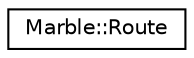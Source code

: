 digraph "Graphical Class Hierarchy"
{
  edge [fontname="Helvetica",fontsize="10",labelfontname="Helvetica",labelfontsize="10"];
  node [fontname="Helvetica",fontsize="10",shape=record];
  rankdir="LR";
  Node1 [label="Marble::Route",height=0.2,width=0.4,color="black", fillcolor="white", style="filled",URL="$class_marble_1_1_route.html"];
}
